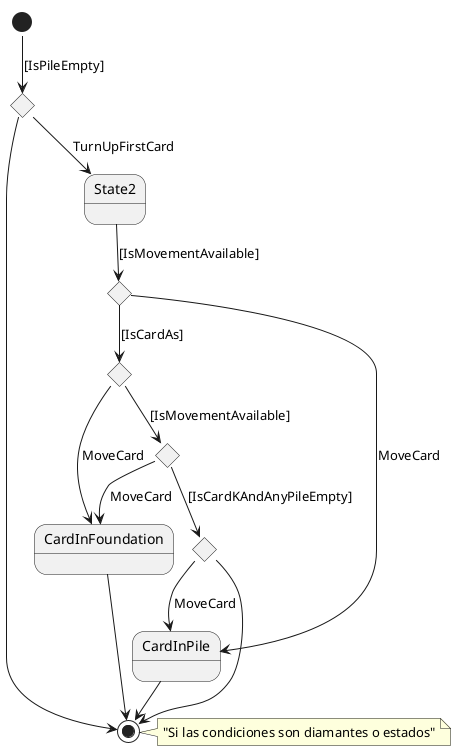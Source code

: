 @startuml Diagrama de estados
!pragma layout smetana
state State1 <<choice>>
state State2
state State3  <<choice>>
state CardInPile
state State5 <<choice>>
state State7 <<choice>>
state CardInFoundation
state State8 <<choice>>


[*] --> State1: [IsPileEmpty]
State1 --> State2: TurnUpFirstCard
State2 --> State3: [IsMovementAvailable]
State3 --> CardInPile: MoveCard
State3 --> State5: [IsCardAs]
State5 --> CardInFoundation: MoveCard
State5 --> State7: [IsMovementAvailable]
State7 --> CardInFoundation: MoveCard
State7 --> State8: [IsCardKAndAnyPileEmpty]
State1 --> [*]
State8 --> CardInPile: MoveCard
State8 --> [*]
CardInFoundation --> [*]
CardInPile --> [*]

note right:"Si las condiciones son diamantes o estados"



